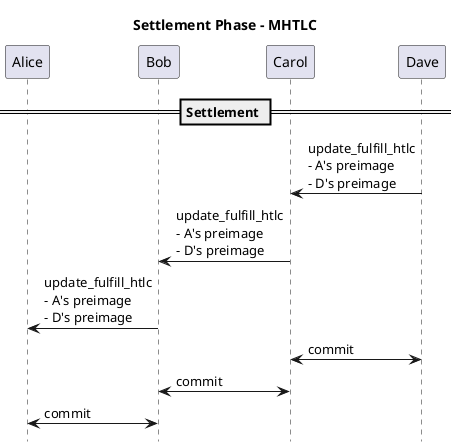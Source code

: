 @startuml
title Settlement Phase - MHTLC
hide footbox
participant Alice
participant Bob
participant Carol
participant Dave

== Settlement ==

Dave -> Carol: update_fulfill_htlc\n- A's preimage\n- D's preimage
Carol -> Bob: update_fulfill_htlc\n- A's preimage\n- D's preimage
Bob -> Alice: update_fulfill_htlc\n- A's preimage\n- D's preimage

Dave <-> Carol: commit
Carol <-> Bob: commit
Bob <-> Alice: commit

@enduml
